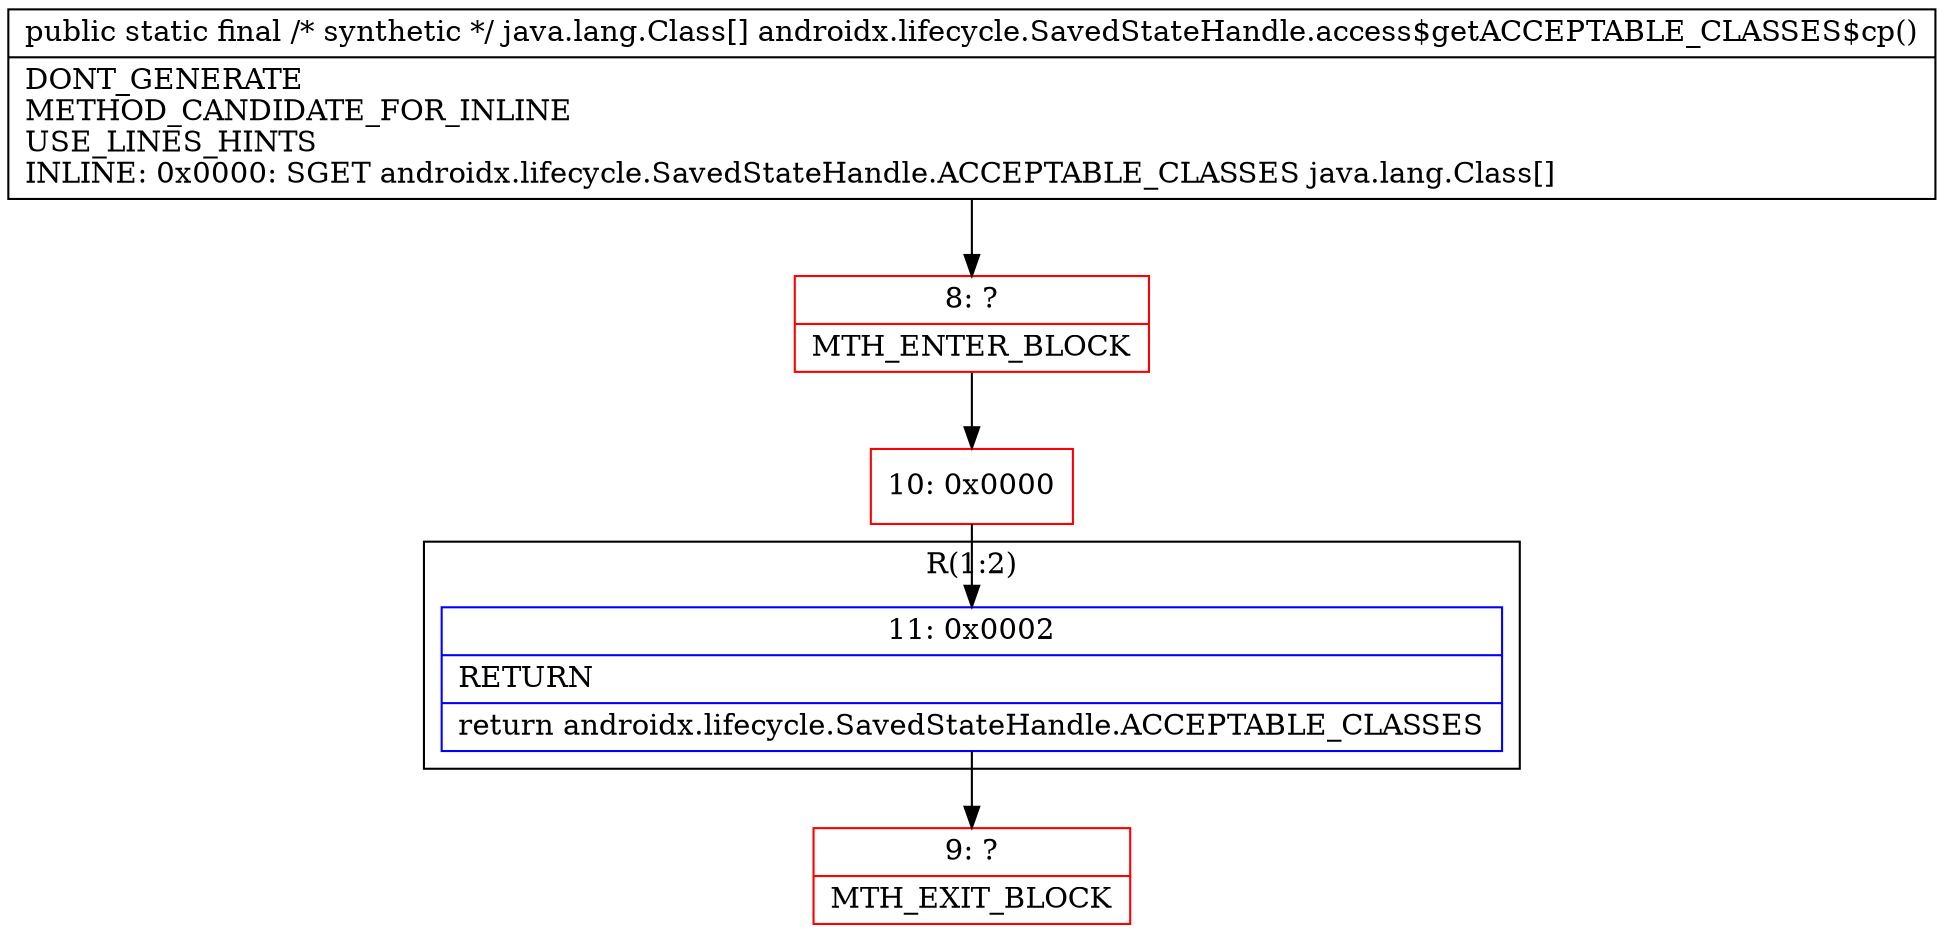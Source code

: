 digraph "CFG forandroidx.lifecycle.SavedStateHandle.access$getACCEPTABLE_CLASSES$cp()[Ljava\/lang\/Class;" {
subgraph cluster_Region_1370172580 {
label = "R(1:2)";
node [shape=record,color=blue];
Node_11 [shape=record,label="{11\:\ 0x0002|RETURN\l|return androidx.lifecycle.SavedStateHandle.ACCEPTABLE_CLASSES\l}"];
}
Node_8 [shape=record,color=red,label="{8\:\ ?|MTH_ENTER_BLOCK\l}"];
Node_10 [shape=record,color=red,label="{10\:\ 0x0000}"];
Node_9 [shape=record,color=red,label="{9\:\ ?|MTH_EXIT_BLOCK\l}"];
MethodNode[shape=record,label="{public static final \/* synthetic *\/ java.lang.Class[] androidx.lifecycle.SavedStateHandle.access$getACCEPTABLE_CLASSES$cp()  | DONT_GENERATE\lMETHOD_CANDIDATE_FOR_INLINE\lUSE_LINES_HINTS\lINLINE: 0x0000: SGET   androidx.lifecycle.SavedStateHandle.ACCEPTABLE_CLASSES java.lang.Class[]\l}"];
MethodNode -> Node_8;Node_11 -> Node_9;
Node_8 -> Node_10;
Node_10 -> Node_11;
}

